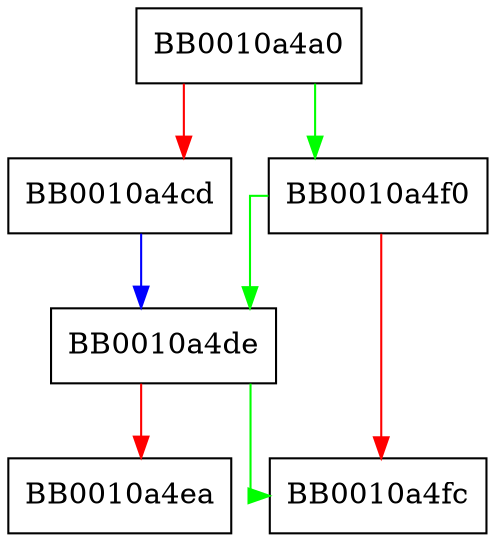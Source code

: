 digraph FUN_0010a4a0 {
  node [shape="box"];
  graph [splines=ortho];
  BB0010a4a0 -> BB0010a4f0 [color="green"];
  BB0010a4a0 -> BB0010a4cd [color="red"];
  BB0010a4cd -> BB0010a4de [color="blue"];
  BB0010a4de -> BB0010a4fc [color="green"];
  BB0010a4de -> BB0010a4ea [color="red"];
  BB0010a4f0 -> BB0010a4de [color="green"];
  BB0010a4f0 -> BB0010a4fc [color="red"];
}
